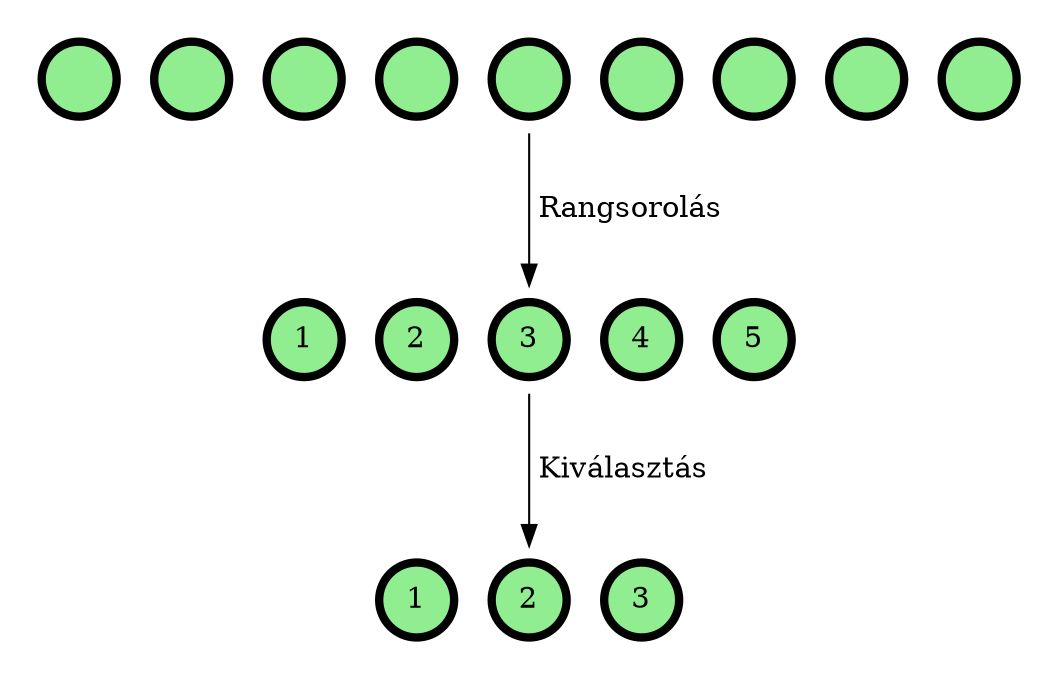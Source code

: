 digraph regularization {
    graph [dpi=300]
    rankdir="TD"
    compound=true

    subgraph cluster_2 {
        style="invis"
        circle11 [label="" shape="circle", penwidth=4, style="filled", fillcolor="lightgreen"]
        circle12 [label="" shape="circle", penwidth=4, style="filled", fillcolor="lightgreen"]
        circle13 [label="" shape="circle", penwidth=4, style="filled", fillcolor="lightgreen"]
        circle14 [label="" shape="circle", penwidth=4, style="filled", fillcolor="lightgreen"]
        circle15 [label="" shape="circle", penwidth=4, style="filled", fillcolor="lightgreen"]
        circle16 [label="" shape="circle", penwidth=4, style="filled", fillcolor="lightgreen"]
        circle17 [label="" shape="circle", penwidth=4, style="filled", fillcolor="lightgreen"]
        circle18 [label="" shape="circle", penwidth=4, style="filled", fillcolor="lightgreen"]
        circle19 [label="" shape="circle", penwidth=4, style="filled", fillcolor="lightgreen"]
    }

    subgraph cluster_3 {
        style="invis"
        circle21 [label="5" shape="circle", penwidth=4, style="filled", fillcolor="lightgreen"]
        circle22 [label="4" shape="circle", penwidth=4, style="filled", fillcolor="lightgreen"]
        circle23 [label="3" shape="circle", penwidth=4, style="filled", fillcolor="lightgreen"]
        circle24 [label="2" shape="circle", penwidth=4, style="filled", fillcolor="lightgreen"]
        circle25 [label="1" shape="circle", penwidth=4, style="filled", fillcolor="lightgreen"]
    }

    subgraph cluster_4 {
        style="invis"
        circle31 [label="3" shape="circle", penwidth=4, style="filled", fillcolor="lightgreen"]
        circle32 [label="2" shape="circle", penwidth=4, style="filled", fillcolor="lightgreen"]
        circle33 [label="1" shape="circle", penwidth=4, style="filled", fillcolor="lightgreen"]
    }

    circle15 -> circle23 [label=" Rangsorolás", ltail=cluster_2, lhead=cluster_3, minlen=2]
    circle23 -> circle32 [label=" Kiválasztás", ltail=cluster_3, lhead=cluster_4, minlen=2]

}